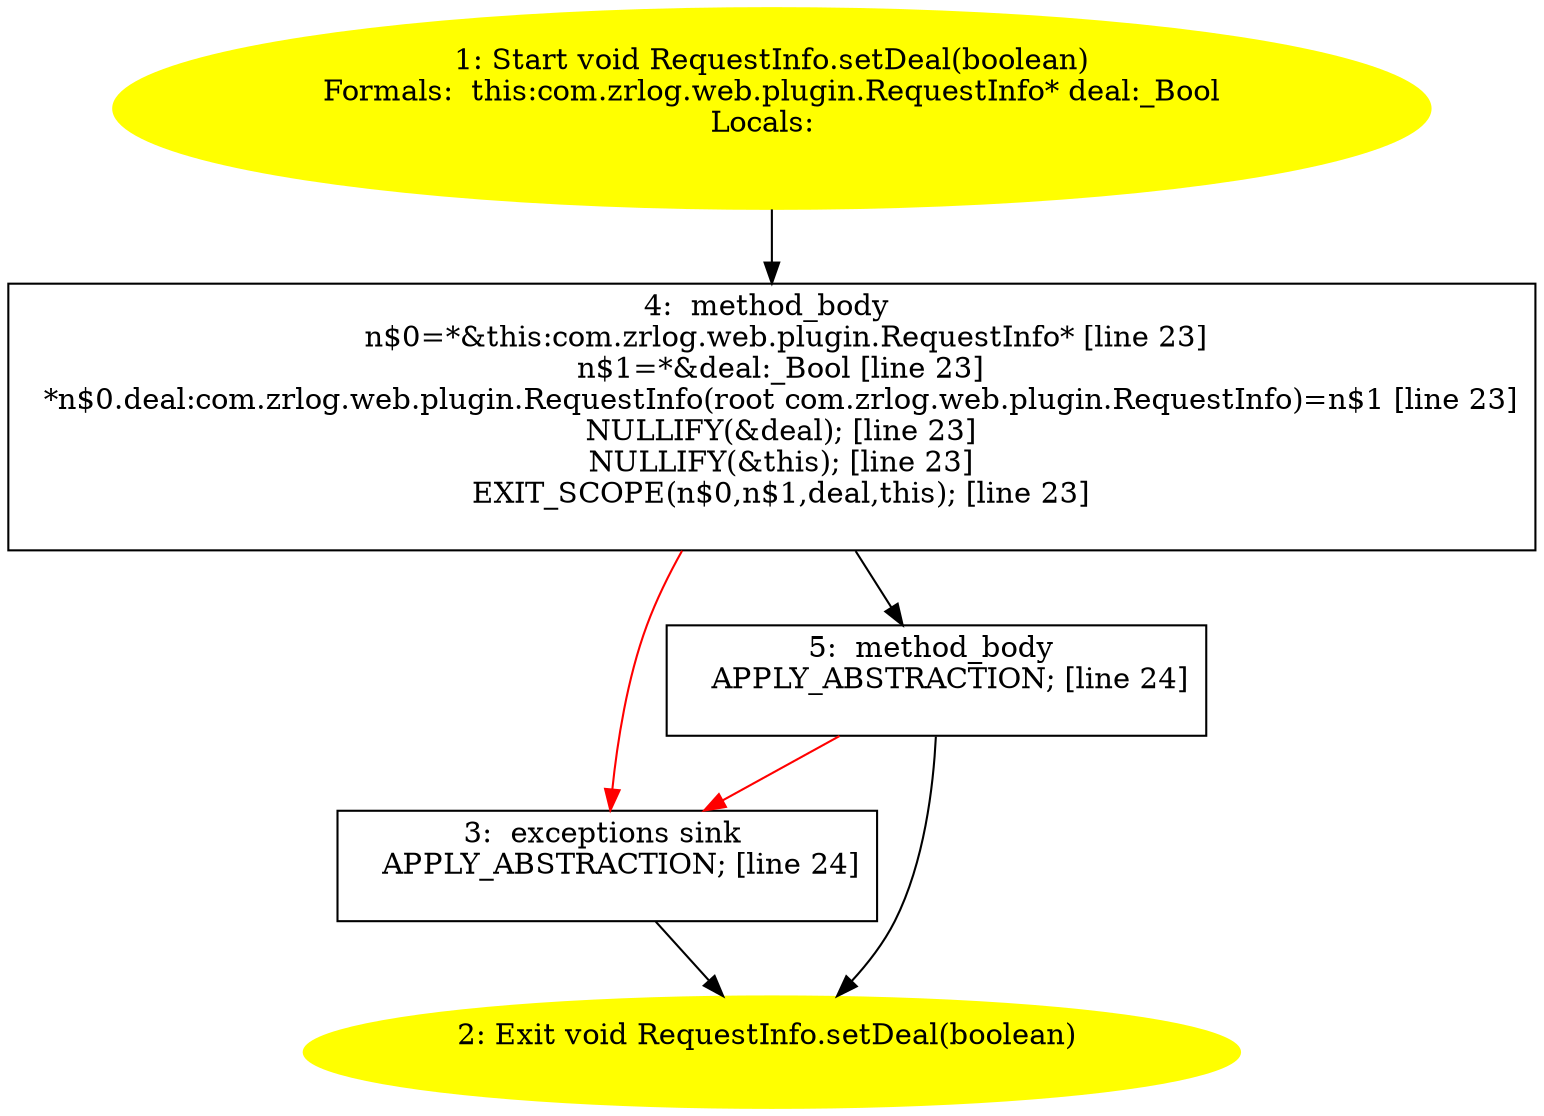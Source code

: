 /* @generated */
digraph cfg {
"com.zrlog.web.plugin.RequestInfo.setDeal(boolean):void.4d8025c4a0858cce93177372b3165b19_1" [label="1: Start void RequestInfo.setDeal(boolean)\nFormals:  this:com.zrlog.web.plugin.RequestInfo* deal:_Bool\nLocals:  \n  " color=yellow style=filled]
	

	 "com.zrlog.web.plugin.RequestInfo.setDeal(boolean):void.4d8025c4a0858cce93177372b3165b19_1" -> "com.zrlog.web.plugin.RequestInfo.setDeal(boolean):void.4d8025c4a0858cce93177372b3165b19_4" ;
"com.zrlog.web.plugin.RequestInfo.setDeal(boolean):void.4d8025c4a0858cce93177372b3165b19_2" [label="2: Exit void RequestInfo.setDeal(boolean) \n  " color=yellow style=filled]
	

"com.zrlog.web.plugin.RequestInfo.setDeal(boolean):void.4d8025c4a0858cce93177372b3165b19_3" [label="3:  exceptions sink \n   APPLY_ABSTRACTION; [line 24]\n " shape="box"]
	

	 "com.zrlog.web.plugin.RequestInfo.setDeal(boolean):void.4d8025c4a0858cce93177372b3165b19_3" -> "com.zrlog.web.plugin.RequestInfo.setDeal(boolean):void.4d8025c4a0858cce93177372b3165b19_2" ;
"com.zrlog.web.plugin.RequestInfo.setDeal(boolean):void.4d8025c4a0858cce93177372b3165b19_4" [label="4:  method_body \n   n$0=*&this:com.zrlog.web.plugin.RequestInfo* [line 23]\n  n$1=*&deal:_Bool [line 23]\n  *n$0.deal:com.zrlog.web.plugin.RequestInfo(root com.zrlog.web.plugin.RequestInfo)=n$1 [line 23]\n  NULLIFY(&deal); [line 23]\n  NULLIFY(&this); [line 23]\n  EXIT_SCOPE(n$0,n$1,deal,this); [line 23]\n " shape="box"]
	

	 "com.zrlog.web.plugin.RequestInfo.setDeal(boolean):void.4d8025c4a0858cce93177372b3165b19_4" -> "com.zrlog.web.plugin.RequestInfo.setDeal(boolean):void.4d8025c4a0858cce93177372b3165b19_5" ;
	 "com.zrlog.web.plugin.RequestInfo.setDeal(boolean):void.4d8025c4a0858cce93177372b3165b19_4" -> "com.zrlog.web.plugin.RequestInfo.setDeal(boolean):void.4d8025c4a0858cce93177372b3165b19_3" [color="red" ];
"com.zrlog.web.plugin.RequestInfo.setDeal(boolean):void.4d8025c4a0858cce93177372b3165b19_5" [label="5:  method_body \n   APPLY_ABSTRACTION; [line 24]\n " shape="box"]
	

	 "com.zrlog.web.plugin.RequestInfo.setDeal(boolean):void.4d8025c4a0858cce93177372b3165b19_5" -> "com.zrlog.web.plugin.RequestInfo.setDeal(boolean):void.4d8025c4a0858cce93177372b3165b19_2" ;
	 "com.zrlog.web.plugin.RequestInfo.setDeal(boolean):void.4d8025c4a0858cce93177372b3165b19_5" -> "com.zrlog.web.plugin.RequestInfo.setDeal(boolean):void.4d8025c4a0858cce93177372b3165b19_3" [color="red" ];
}
